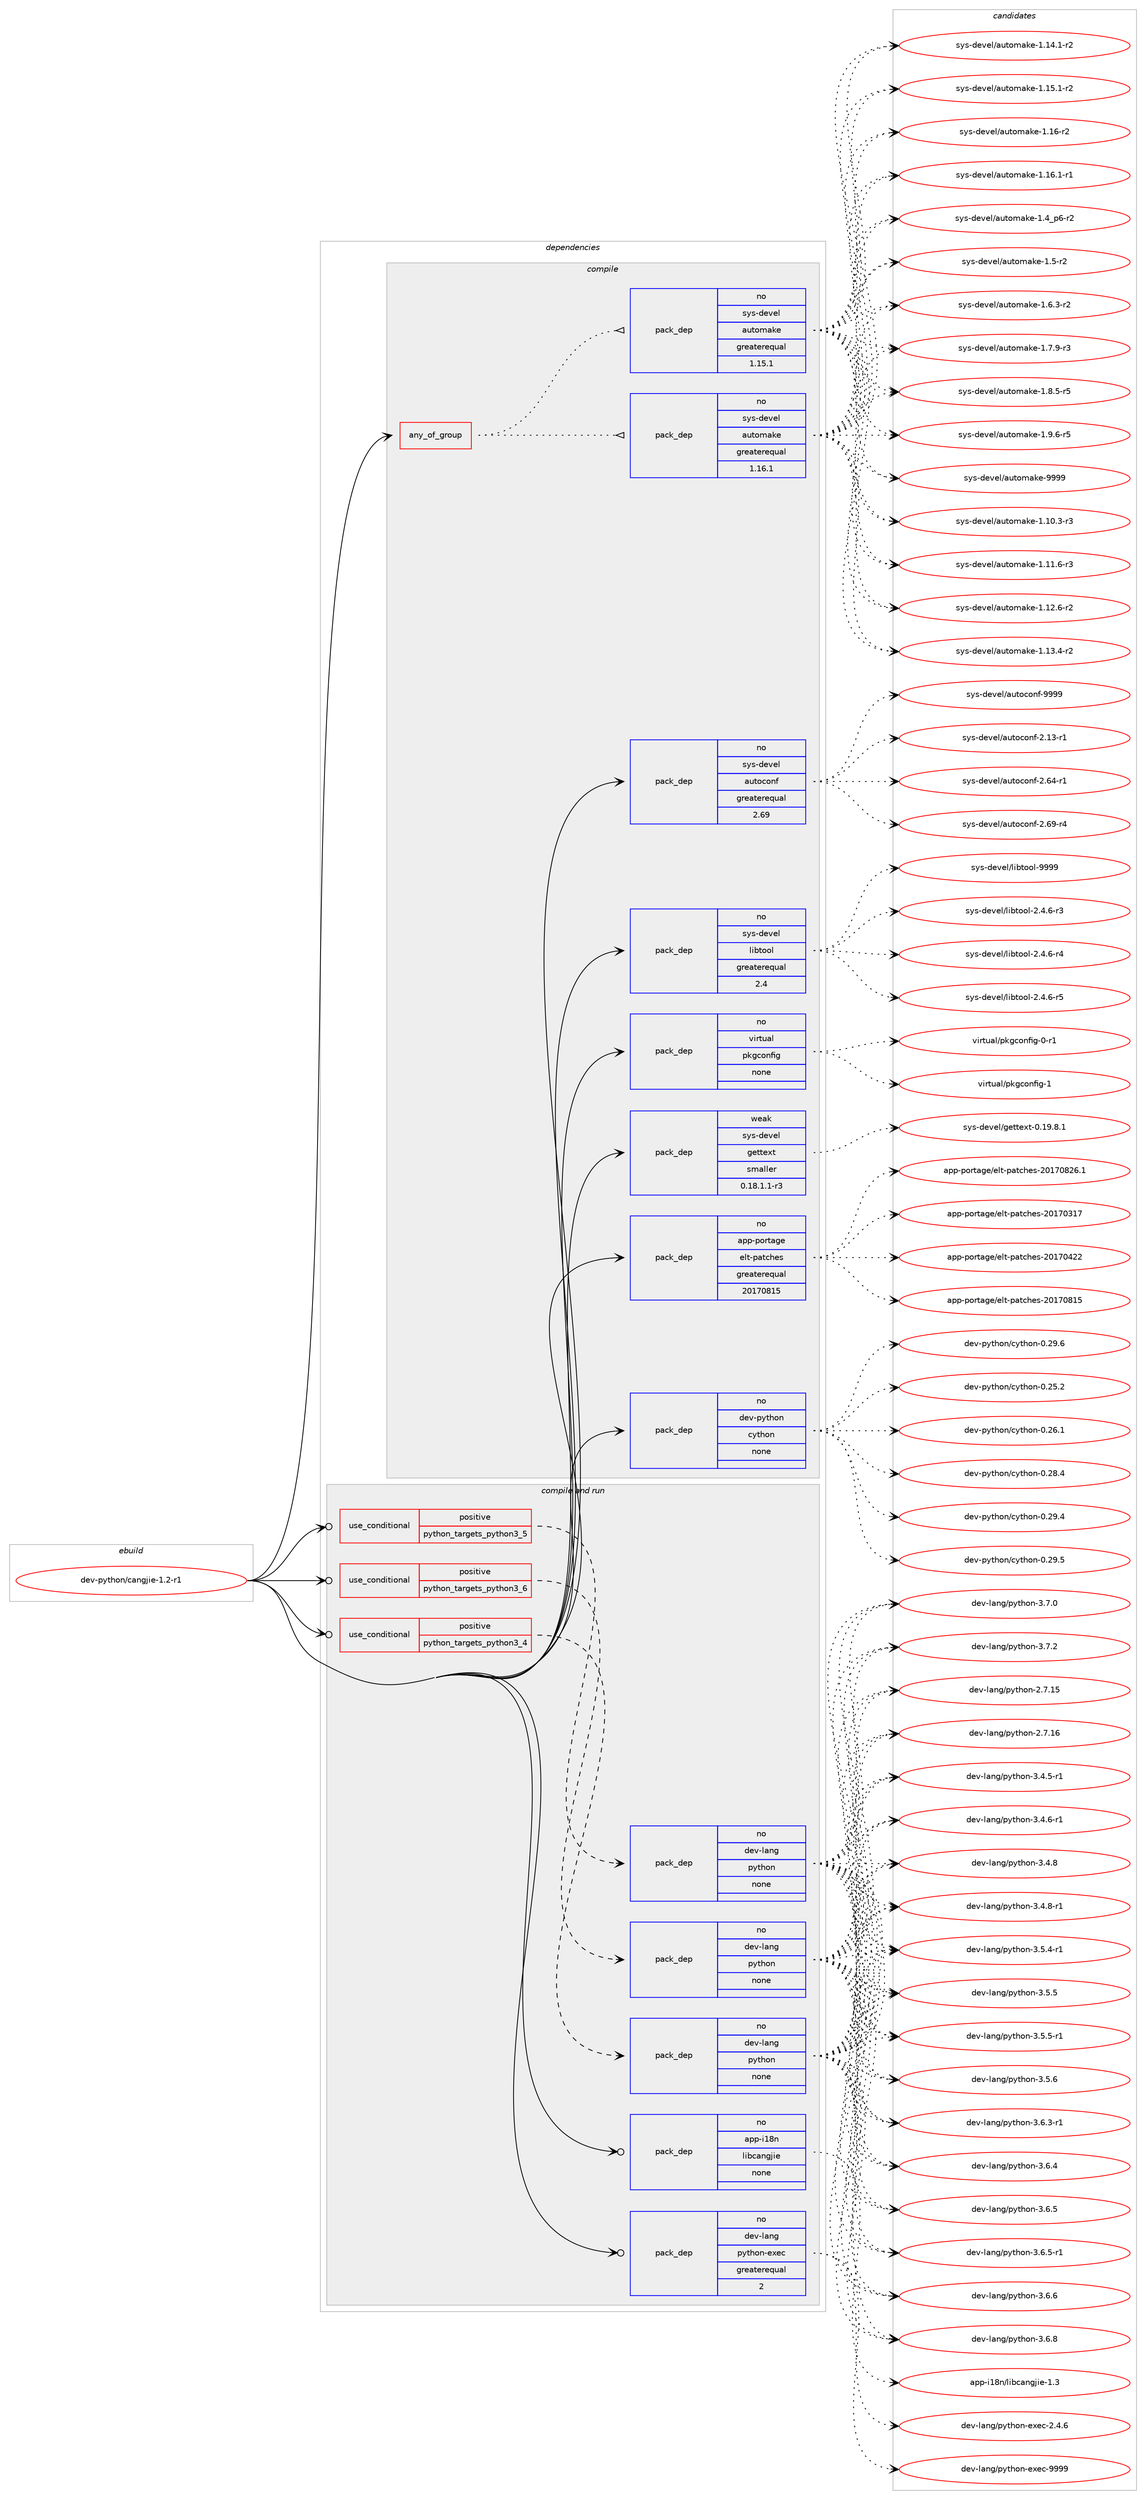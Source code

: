 digraph prolog {

# *************
# Graph options
# *************

newrank=true;
concentrate=true;
compound=true;
graph [rankdir=LR,fontname=Helvetica,fontsize=10,ranksep=1.5];#, ranksep=2.5, nodesep=0.2];
edge  [arrowhead=vee];
node  [fontname=Helvetica,fontsize=10];

# **********
# The ebuild
# **********

subgraph cluster_leftcol {
color=gray;
rank=same;
label=<<i>ebuild</i>>;
id [label="dev-python/cangjie-1.2-r1", color=red, width=4, href="../dev-python/cangjie-1.2-r1.svg"];
}

# ****************
# The dependencies
# ****************

subgraph cluster_midcol {
color=gray;
label=<<i>dependencies</i>>;
subgraph cluster_compile {
fillcolor="#eeeeee";
style=filled;
label=<<i>compile</i>>;
subgraph any22668 {
dependency1402336 [label=<<TABLE BORDER="0" CELLBORDER="1" CELLSPACING="0" CELLPADDING="4"><TR><TD CELLPADDING="10">any_of_group</TD></TR></TABLE>>, shape=none, color=red];subgraph pack1007060 {
dependency1402337 [label=<<TABLE BORDER="0" CELLBORDER="1" CELLSPACING="0" CELLPADDING="4" WIDTH="220"><TR><TD ROWSPAN="6" CELLPADDING="30">pack_dep</TD></TR><TR><TD WIDTH="110">no</TD></TR><TR><TD>sys-devel</TD></TR><TR><TD>automake</TD></TR><TR><TD>greaterequal</TD></TR><TR><TD>1.16.1</TD></TR></TABLE>>, shape=none, color=blue];
}
dependency1402336:e -> dependency1402337:w [weight=20,style="dotted",arrowhead="oinv"];
subgraph pack1007061 {
dependency1402338 [label=<<TABLE BORDER="0" CELLBORDER="1" CELLSPACING="0" CELLPADDING="4" WIDTH="220"><TR><TD ROWSPAN="6" CELLPADDING="30">pack_dep</TD></TR><TR><TD WIDTH="110">no</TD></TR><TR><TD>sys-devel</TD></TR><TR><TD>automake</TD></TR><TR><TD>greaterequal</TD></TR><TR><TD>1.15.1</TD></TR></TABLE>>, shape=none, color=blue];
}
dependency1402336:e -> dependency1402338:w [weight=20,style="dotted",arrowhead="oinv"];
}
id:e -> dependency1402336:w [weight=20,style="solid",arrowhead="vee"];
subgraph pack1007062 {
dependency1402339 [label=<<TABLE BORDER="0" CELLBORDER="1" CELLSPACING="0" CELLPADDING="4" WIDTH="220"><TR><TD ROWSPAN="6" CELLPADDING="30">pack_dep</TD></TR><TR><TD WIDTH="110">no</TD></TR><TR><TD>app-portage</TD></TR><TR><TD>elt-patches</TD></TR><TR><TD>greaterequal</TD></TR><TR><TD>20170815</TD></TR></TABLE>>, shape=none, color=blue];
}
id:e -> dependency1402339:w [weight=20,style="solid",arrowhead="vee"];
subgraph pack1007063 {
dependency1402340 [label=<<TABLE BORDER="0" CELLBORDER="1" CELLSPACING="0" CELLPADDING="4" WIDTH="220"><TR><TD ROWSPAN="6" CELLPADDING="30">pack_dep</TD></TR><TR><TD WIDTH="110">no</TD></TR><TR><TD>dev-python</TD></TR><TR><TD>cython</TD></TR><TR><TD>none</TD></TR><TR><TD></TD></TR></TABLE>>, shape=none, color=blue];
}
id:e -> dependency1402340:w [weight=20,style="solid",arrowhead="vee"];
subgraph pack1007064 {
dependency1402341 [label=<<TABLE BORDER="0" CELLBORDER="1" CELLSPACING="0" CELLPADDING="4" WIDTH="220"><TR><TD ROWSPAN="6" CELLPADDING="30">pack_dep</TD></TR><TR><TD WIDTH="110">no</TD></TR><TR><TD>sys-devel</TD></TR><TR><TD>autoconf</TD></TR><TR><TD>greaterequal</TD></TR><TR><TD>2.69</TD></TR></TABLE>>, shape=none, color=blue];
}
id:e -> dependency1402341:w [weight=20,style="solid",arrowhead="vee"];
subgraph pack1007065 {
dependency1402342 [label=<<TABLE BORDER="0" CELLBORDER="1" CELLSPACING="0" CELLPADDING="4" WIDTH="220"><TR><TD ROWSPAN="6" CELLPADDING="30">pack_dep</TD></TR><TR><TD WIDTH="110">no</TD></TR><TR><TD>sys-devel</TD></TR><TR><TD>libtool</TD></TR><TR><TD>greaterequal</TD></TR><TR><TD>2.4</TD></TR></TABLE>>, shape=none, color=blue];
}
id:e -> dependency1402342:w [weight=20,style="solid",arrowhead="vee"];
subgraph pack1007066 {
dependency1402343 [label=<<TABLE BORDER="0" CELLBORDER="1" CELLSPACING="0" CELLPADDING="4" WIDTH="220"><TR><TD ROWSPAN="6" CELLPADDING="30">pack_dep</TD></TR><TR><TD WIDTH="110">no</TD></TR><TR><TD>virtual</TD></TR><TR><TD>pkgconfig</TD></TR><TR><TD>none</TD></TR><TR><TD></TD></TR></TABLE>>, shape=none, color=blue];
}
id:e -> dependency1402343:w [weight=20,style="solid",arrowhead="vee"];
subgraph pack1007067 {
dependency1402344 [label=<<TABLE BORDER="0" CELLBORDER="1" CELLSPACING="0" CELLPADDING="4" WIDTH="220"><TR><TD ROWSPAN="6" CELLPADDING="30">pack_dep</TD></TR><TR><TD WIDTH="110">weak</TD></TR><TR><TD>sys-devel</TD></TR><TR><TD>gettext</TD></TR><TR><TD>smaller</TD></TR><TR><TD>0.18.1.1-r3</TD></TR></TABLE>>, shape=none, color=blue];
}
id:e -> dependency1402344:w [weight=20,style="solid",arrowhead="vee"];
}
subgraph cluster_compileandrun {
fillcolor="#eeeeee";
style=filled;
label=<<i>compile and run</i>>;
subgraph cond372043 {
dependency1402345 [label=<<TABLE BORDER="0" CELLBORDER="1" CELLSPACING="0" CELLPADDING="4"><TR><TD ROWSPAN="3" CELLPADDING="10">use_conditional</TD></TR><TR><TD>positive</TD></TR><TR><TD>python_targets_python3_4</TD></TR></TABLE>>, shape=none, color=red];
subgraph pack1007068 {
dependency1402346 [label=<<TABLE BORDER="0" CELLBORDER="1" CELLSPACING="0" CELLPADDING="4" WIDTH="220"><TR><TD ROWSPAN="6" CELLPADDING="30">pack_dep</TD></TR><TR><TD WIDTH="110">no</TD></TR><TR><TD>dev-lang</TD></TR><TR><TD>python</TD></TR><TR><TD>none</TD></TR><TR><TD></TD></TR></TABLE>>, shape=none, color=blue];
}
dependency1402345:e -> dependency1402346:w [weight=20,style="dashed",arrowhead="vee"];
}
id:e -> dependency1402345:w [weight=20,style="solid",arrowhead="odotvee"];
subgraph cond372044 {
dependency1402347 [label=<<TABLE BORDER="0" CELLBORDER="1" CELLSPACING="0" CELLPADDING="4"><TR><TD ROWSPAN="3" CELLPADDING="10">use_conditional</TD></TR><TR><TD>positive</TD></TR><TR><TD>python_targets_python3_5</TD></TR></TABLE>>, shape=none, color=red];
subgraph pack1007069 {
dependency1402348 [label=<<TABLE BORDER="0" CELLBORDER="1" CELLSPACING="0" CELLPADDING="4" WIDTH="220"><TR><TD ROWSPAN="6" CELLPADDING="30">pack_dep</TD></TR><TR><TD WIDTH="110">no</TD></TR><TR><TD>dev-lang</TD></TR><TR><TD>python</TD></TR><TR><TD>none</TD></TR><TR><TD></TD></TR></TABLE>>, shape=none, color=blue];
}
dependency1402347:e -> dependency1402348:w [weight=20,style="dashed",arrowhead="vee"];
}
id:e -> dependency1402347:w [weight=20,style="solid",arrowhead="odotvee"];
subgraph cond372045 {
dependency1402349 [label=<<TABLE BORDER="0" CELLBORDER="1" CELLSPACING="0" CELLPADDING="4"><TR><TD ROWSPAN="3" CELLPADDING="10">use_conditional</TD></TR><TR><TD>positive</TD></TR><TR><TD>python_targets_python3_6</TD></TR></TABLE>>, shape=none, color=red];
subgraph pack1007070 {
dependency1402350 [label=<<TABLE BORDER="0" CELLBORDER="1" CELLSPACING="0" CELLPADDING="4" WIDTH="220"><TR><TD ROWSPAN="6" CELLPADDING="30">pack_dep</TD></TR><TR><TD WIDTH="110">no</TD></TR><TR><TD>dev-lang</TD></TR><TR><TD>python</TD></TR><TR><TD>none</TD></TR><TR><TD></TD></TR></TABLE>>, shape=none, color=blue];
}
dependency1402349:e -> dependency1402350:w [weight=20,style="dashed",arrowhead="vee"];
}
id:e -> dependency1402349:w [weight=20,style="solid",arrowhead="odotvee"];
subgraph pack1007071 {
dependency1402351 [label=<<TABLE BORDER="0" CELLBORDER="1" CELLSPACING="0" CELLPADDING="4" WIDTH="220"><TR><TD ROWSPAN="6" CELLPADDING="30">pack_dep</TD></TR><TR><TD WIDTH="110">no</TD></TR><TR><TD>app-i18n</TD></TR><TR><TD>libcangjie</TD></TR><TR><TD>none</TD></TR><TR><TD></TD></TR></TABLE>>, shape=none, color=blue];
}
id:e -> dependency1402351:w [weight=20,style="solid",arrowhead="odotvee"];
subgraph pack1007072 {
dependency1402352 [label=<<TABLE BORDER="0" CELLBORDER="1" CELLSPACING="0" CELLPADDING="4" WIDTH="220"><TR><TD ROWSPAN="6" CELLPADDING="30">pack_dep</TD></TR><TR><TD WIDTH="110">no</TD></TR><TR><TD>dev-lang</TD></TR><TR><TD>python-exec</TD></TR><TR><TD>greaterequal</TD></TR><TR><TD>2</TD></TR></TABLE>>, shape=none, color=blue];
}
id:e -> dependency1402352:w [weight=20,style="solid",arrowhead="odotvee"];
}
subgraph cluster_run {
fillcolor="#eeeeee";
style=filled;
label=<<i>run</i>>;
}
}

# **************
# The candidates
# **************

subgraph cluster_choices {
rank=same;
color=gray;
label=<<i>candidates</i>>;

subgraph choice1007060 {
color=black;
nodesep=1;
choice11512111545100101118101108479711711611110997107101454946494846514511451 [label="sys-devel/automake-1.10.3-r3", color=red, width=4,href="../sys-devel/automake-1.10.3-r3.svg"];
choice11512111545100101118101108479711711611110997107101454946494946544511451 [label="sys-devel/automake-1.11.6-r3", color=red, width=4,href="../sys-devel/automake-1.11.6-r3.svg"];
choice11512111545100101118101108479711711611110997107101454946495046544511450 [label="sys-devel/automake-1.12.6-r2", color=red, width=4,href="../sys-devel/automake-1.12.6-r2.svg"];
choice11512111545100101118101108479711711611110997107101454946495146524511450 [label="sys-devel/automake-1.13.4-r2", color=red, width=4,href="../sys-devel/automake-1.13.4-r2.svg"];
choice11512111545100101118101108479711711611110997107101454946495246494511450 [label="sys-devel/automake-1.14.1-r2", color=red, width=4,href="../sys-devel/automake-1.14.1-r2.svg"];
choice11512111545100101118101108479711711611110997107101454946495346494511450 [label="sys-devel/automake-1.15.1-r2", color=red, width=4,href="../sys-devel/automake-1.15.1-r2.svg"];
choice1151211154510010111810110847971171161111099710710145494649544511450 [label="sys-devel/automake-1.16-r2", color=red, width=4,href="../sys-devel/automake-1.16-r2.svg"];
choice11512111545100101118101108479711711611110997107101454946495446494511449 [label="sys-devel/automake-1.16.1-r1", color=red, width=4,href="../sys-devel/automake-1.16.1-r1.svg"];
choice115121115451001011181011084797117116111109971071014549465295112544511450 [label="sys-devel/automake-1.4_p6-r2", color=red, width=4,href="../sys-devel/automake-1.4_p6-r2.svg"];
choice11512111545100101118101108479711711611110997107101454946534511450 [label="sys-devel/automake-1.5-r2", color=red, width=4,href="../sys-devel/automake-1.5-r2.svg"];
choice115121115451001011181011084797117116111109971071014549465446514511450 [label="sys-devel/automake-1.6.3-r2", color=red, width=4,href="../sys-devel/automake-1.6.3-r2.svg"];
choice115121115451001011181011084797117116111109971071014549465546574511451 [label="sys-devel/automake-1.7.9-r3", color=red, width=4,href="../sys-devel/automake-1.7.9-r3.svg"];
choice115121115451001011181011084797117116111109971071014549465646534511453 [label="sys-devel/automake-1.8.5-r5", color=red, width=4,href="../sys-devel/automake-1.8.5-r5.svg"];
choice115121115451001011181011084797117116111109971071014549465746544511453 [label="sys-devel/automake-1.9.6-r5", color=red, width=4,href="../sys-devel/automake-1.9.6-r5.svg"];
choice115121115451001011181011084797117116111109971071014557575757 [label="sys-devel/automake-9999", color=red, width=4,href="../sys-devel/automake-9999.svg"];
dependency1402337:e -> choice11512111545100101118101108479711711611110997107101454946494846514511451:w [style=dotted,weight="100"];
dependency1402337:e -> choice11512111545100101118101108479711711611110997107101454946494946544511451:w [style=dotted,weight="100"];
dependency1402337:e -> choice11512111545100101118101108479711711611110997107101454946495046544511450:w [style=dotted,weight="100"];
dependency1402337:e -> choice11512111545100101118101108479711711611110997107101454946495146524511450:w [style=dotted,weight="100"];
dependency1402337:e -> choice11512111545100101118101108479711711611110997107101454946495246494511450:w [style=dotted,weight="100"];
dependency1402337:e -> choice11512111545100101118101108479711711611110997107101454946495346494511450:w [style=dotted,weight="100"];
dependency1402337:e -> choice1151211154510010111810110847971171161111099710710145494649544511450:w [style=dotted,weight="100"];
dependency1402337:e -> choice11512111545100101118101108479711711611110997107101454946495446494511449:w [style=dotted,weight="100"];
dependency1402337:e -> choice115121115451001011181011084797117116111109971071014549465295112544511450:w [style=dotted,weight="100"];
dependency1402337:e -> choice11512111545100101118101108479711711611110997107101454946534511450:w [style=dotted,weight="100"];
dependency1402337:e -> choice115121115451001011181011084797117116111109971071014549465446514511450:w [style=dotted,weight="100"];
dependency1402337:e -> choice115121115451001011181011084797117116111109971071014549465546574511451:w [style=dotted,weight="100"];
dependency1402337:e -> choice115121115451001011181011084797117116111109971071014549465646534511453:w [style=dotted,weight="100"];
dependency1402337:e -> choice115121115451001011181011084797117116111109971071014549465746544511453:w [style=dotted,weight="100"];
dependency1402337:e -> choice115121115451001011181011084797117116111109971071014557575757:w [style=dotted,weight="100"];
}
subgraph choice1007061 {
color=black;
nodesep=1;
choice11512111545100101118101108479711711611110997107101454946494846514511451 [label="sys-devel/automake-1.10.3-r3", color=red, width=4,href="../sys-devel/automake-1.10.3-r3.svg"];
choice11512111545100101118101108479711711611110997107101454946494946544511451 [label="sys-devel/automake-1.11.6-r3", color=red, width=4,href="../sys-devel/automake-1.11.6-r3.svg"];
choice11512111545100101118101108479711711611110997107101454946495046544511450 [label="sys-devel/automake-1.12.6-r2", color=red, width=4,href="../sys-devel/automake-1.12.6-r2.svg"];
choice11512111545100101118101108479711711611110997107101454946495146524511450 [label="sys-devel/automake-1.13.4-r2", color=red, width=4,href="../sys-devel/automake-1.13.4-r2.svg"];
choice11512111545100101118101108479711711611110997107101454946495246494511450 [label="sys-devel/automake-1.14.1-r2", color=red, width=4,href="../sys-devel/automake-1.14.1-r2.svg"];
choice11512111545100101118101108479711711611110997107101454946495346494511450 [label="sys-devel/automake-1.15.1-r2", color=red, width=4,href="../sys-devel/automake-1.15.1-r2.svg"];
choice1151211154510010111810110847971171161111099710710145494649544511450 [label="sys-devel/automake-1.16-r2", color=red, width=4,href="../sys-devel/automake-1.16-r2.svg"];
choice11512111545100101118101108479711711611110997107101454946495446494511449 [label="sys-devel/automake-1.16.1-r1", color=red, width=4,href="../sys-devel/automake-1.16.1-r1.svg"];
choice115121115451001011181011084797117116111109971071014549465295112544511450 [label="sys-devel/automake-1.4_p6-r2", color=red, width=4,href="../sys-devel/automake-1.4_p6-r2.svg"];
choice11512111545100101118101108479711711611110997107101454946534511450 [label="sys-devel/automake-1.5-r2", color=red, width=4,href="../sys-devel/automake-1.5-r2.svg"];
choice115121115451001011181011084797117116111109971071014549465446514511450 [label="sys-devel/automake-1.6.3-r2", color=red, width=4,href="../sys-devel/automake-1.6.3-r2.svg"];
choice115121115451001011181011084797117116111109971071014549465546574511451 [label="sys-devel/automake-1.7.9-r3", color=red, width=4,href="../sys-devel/automake-1.7.9-r3.svg"];
choice115121115451001011181011084797117116111109971071014549465646534511453 [label="sys-devel/automake-1.8.5-r5", color=red, width=4,href="../sys-devel/automake-1.8.5-r5.svg"];
choice115121115451001011181011084797117116111109971071014549465746544511453 [label="sys-devel/automake-1.9.6-r5", color=red, width=4,href="../sys-devel/automake-1.9.6-r5.svg"];
choice115121115451001011181011084797117116111109971071014557575757 [label="sys-devel/automake-9999", color=red, width=4,href="../sys-devel/automake-9999.svg"];
dependency1402338:e -> choice11512111545100101118101108479711711611110997107101454946494846514511451:w [style=dotted,weight="100"];
dependency1402338:e -> choice11512111545100101118101108479711711611110997107101454946494946544511451:w [style=dotted,weight="100"];
dependency1402338:e -> choice11512111545100101118101108479711711611110997107101454946495046544511450:w [style=dotted,weight="100"];
dependency1402338:e -> choice11512111545100101118101108479711711611110997107101454946495146524511450:w [style=dotted,weight="100"];
dependency1402338:e -> choice11512111545100101118101108479711711611110997107101454946495246494511450:w [style=dotted,weight="100"];
dependency1402338:e -> choice11512111545100101118101108479711711611110997107101454946495346494511450:w [style=dotted,weight="100"];
dependency1402338:e -> choice1151211154510010111810110847971171161111099710710145494649544511450:w [style=dotted,weight="100"];
dependency1402338:e -> choice11512111545100101118101108479711711611110997107101454946495446494511449:w [style=dotted,weight="100"];
dependency1402338:e -> choice115121115451001011181011084797117116111109971071014549465295112544511450:w [style=dotted,weight="100"];
dependency1402338:e -> choice11512111545100101118101108479711711611110997107101454946534511450:w [style=dotted,weight="100"];
dependency1402338:e -> choice115121115451001011181011084797117116111109971071014549465446514511450:w [style=dotted,weight="100"];
dependency1402338:e -> choice115121115451001011181011084797117116111109971071014549465546574511451:w [style=dotted,weight="100"];
dependency1402338:e -> choice115121115451001011181011084797117116111109971071014549465646534511453:w [style=dotted,weight="100"];
dependency1402338:e -> choice115121115451001011181011084797117116111109971071014549465746544511453:w [style=dotted,weight="100"];
dependency1402338:e -> choice115121115451001011181011084797117116111109971071014557575757:w [style=dotted,weight="100"];
}
subgraph choice1007062 {
color=black;
nodesep=1;
choice97112112451121111141169710310147101108116451129711699104101115455048495548514955 [label="app-portage/elt-patches-20170317", color=red, width=4,href="../app-portage/elt-patches-20170317.svg"];
choice97112112451121111141169710310147101108116451129711699104101115455048495548525050 [label="app-portage/elt-patches-20170422", color=red, width=4,href="../app-portage/elt-patches-20170422.svg"];
choice97112112451121111141169710310147101108116451129711699104101115455048495548564953 [label="app-portage/elt-patches-20170815", color=red, width=4,href="../app-portage/elt-patches-20170815.svg"];
choice971121124511211111411697103101471011081164511297116991041011154550484955485650544649 [label="app-portage/elt-patches-20170826.1", color=red, width=4,href="../app-portage/elt-patches-20170826.1.svg"];
dependency1402339:e -> choice97112112451121111141169710310147101108116451129711699104101115455048495548514955:w [style=dotted,weight="100"];
dependency1402339:e -> choice97112112451121111141169710310147101108116451129711699104101115455048495548525050:w [style=dotted,weight="100"];
dependency1402339:e -> choice97112112451121111141169710310147101108116451129711699104101115455048495548564953:w [style=dotted,weight="100"];
dependency1402339:e -> choice971121124511211111411697103101471011081164511297116991041011154550484955485650544649:w [style=dotted,weight="100"];
}
subgraph choice1007063 {
color=black;
nodesep=1;
choice10010111845112121116104111110479912111610411111045484650534650 [label="dev-python/cython-0.25.2", color=red, width=4,href="../dev-python/cython-0.25.2.svg"];
choice10010111845112121116104111110479912111610411111045484650544649 [label="dev-python/cython-0.26.1", color=red, width=4,href="../dev-python/cython-0.26.1.svg"];
choice10010111845112121116104111110479912111610411111045484650564652 [label="dev-python/cython-0.28.4", color=red, width=4,href="../dev-python/cython-0.28.4.svg"];
choice10010111845112121116104111110479912111610411111045484650574652 [label="dev-python/cython-0.29.4", color=red, width=4,href="../dev-python/cython-0.29.4.svg"];
choice10010111845112121116104111110479912111610411111045484650574653 [label="dev-python/cython-0.29.5", color=red, width=4,href="../dev-python/cython-0.29.5.svg"];
choice10010111845112121116104111110479912111610411111045484650574654 [label="dev-python/cython-0.29.6", color=red, width=4,href="../dev-python/cython-0.29.6.svg"];
dependency1402340:e -> choice10010111845112121116104111110479912111610411111045484650534650:w [style=dotted,weight="100"];
dependency1402340:e -> choice10010111845112121116104111110479912111610411111045484650544649:w [style=dotted,weight="100"];
dependency1402340:e -> choice10010111845112121116104111110479912111610411111045484650564652:w [style=dotted,weight="100"];
dependency1402340:e -> choice10010111845112121116104111110479912111610411111045484650574652:w [style=dotted,weight="100"];
dependency1402340:e -> choice10010111845112121116104111110479912111610411111045484650574653:w [style=dotted,weight="100"];
dependency1402340:e -> choice10010111845112121116104111110479912111610411111045484650574654:w [style=dotted,weight="100"];
}
subgraph choice1007064 {
color=black;
nodesep=1;
choice1151211154510010111810110847971171161119911111010245504649514511449 [label="sys-devel/autoconf-2.13-r1", color=red, width=4,href="../sys-devel/autoconf-2.13-r1.svg"];
choice1151211154510010111810110847971171161119911111010245504654524511449 [label="sys-devel/autoconf-2.64-r1", color=red, width=4,href="../sys-devel/autoconf-2.64-r1.svg"];
choice1151211154510010111810110847971171161119911111010245504654574511452 [label="sys-devel/autoconf-2.69-r4", color=red, width=4,href="../sys-devel/autoconf-2.69-r4.svg"];
choice115121115451001011181011084797117116111991111101024557575757 [label="sys-devel/autoconf-9999", color=red, width=4,href="../sys-devel/autoconf-9999.svg"];
dependency1402341:e -> choice1151211154510010111810110847971171161119911111010245504649514511449:w [style=dotted,weight="100"];
dependency1402341:e -> choice1151211154510010111810110847971171161119911111010245504654524511449:w [style=dotted,weight="100"];
dependency1402341:e -> choice1151211154510010111810110847971171161119911111010245504654574511452:w [style=dotted,weight="100"];
dependency1402341:e -> choice115121115451001011181011084797117116111991111101024557575757:w [style=dotted,weight="100"];
}
subgraph choice1007065 {
color=black;
nodesep=1;
choice1151211154510010111810110847108105981161111111084550465246544511451 [label="sys-devel/libtool-2.4.6-r3", color=red, width=4,href="../sys-devel/libtool-2.4.6-r3.svg"];
choice1151211154510010111810110847108105981161111111084550465246544511452 [label="sys-devel/libtool-2.4.6-r4", color=red, width=4,href="../sys-devel/libtool-2.4.6-r4.svg"];
choice1151211154510010111810110847108105981161111111084550465246544511453 [label="sys-devel/libtool-2.4.6-r5", color=red, width=4,href="../sys-devel/libtool-2.4.6-r5.svg"];
choice1151211154510010111810110847108105981161111111084557575757 [label="sys-devel/libtool-9999", color=red, width=4,href="../sys-devel/libtool-9999.svg"];
dependency1402342:e -> choice1151211154510010111810110847108105981161111111084550465246544511451:w [style=dotted,weight="100"];
dependency1402342:e -> choice1151211154510010111810110847108105981161111111084550465246544511452:w [style=dotted,weight="100"];
dependency1402342:e -> choice1151211154510010111810110847108105981161111111084550465246544511453:w [style=dotted,weight="100"];
dependency1402342:e -> choice1151211154510010111810110847108105981161111111084557575757:w [style=dotted,weight="100"];
}
subgraph choice1007066 {
color=black;
nodesep=1;
choice11810511411611797108471121071039911111010210510345484511449 [label="virtual/pkgconfig-0-r1", color=red, width=4,href="../virtual/pkgconfig-0-r1.svg"];
choice1181051141161179710847112107103991111101021051034549 [label="virtual/pkgconfig-1", color=red, width=4,href="../virtual/pkgconfig-1.svg"];
dependency1402343:e -> choice11810511411611797108471121071039911111010210510345484511449:w [style=dotted,weight="100"];
dependency1402343:e -> choice1181051141161179710847112107103991111101021051034549:w [style=dotted,weight="100"];
}
subgraph choice1007067 {
color=black;
nodesep=1;
choice1151211154510010111810110847103101116116101120116454846495746564649 [label="sys-devel/gettext-0.19.8.1", color=red, width=4,href="../sys-devel/gettext-0.19.8.1.svg"];
dependency1402344:e -> choice1151211154510010111810110847103101116116101120116454846495746564649:w [style=dotted,weight="100"];
}
subgraph choice1007068 {
color=black;
nodesep=1;
choice10010111845108971101034711212111610411111045504655464953 [label="dev-lang/python-2.7.15", color=red, width=4,href="../dev-lang/python-2.7.15.svg"];
choice10010111845108971101034711212111610411111045504655464954 [label="dev-lang/python-2.7.16", color=red, width=4,href="../dev-lang/python-2.7.16.svg"];
choice1001011184510897110103471121211161041111104551465246534511449 [label="dev-lang/python-3.4.5-r1", color=red, width=4,href="../dev-lang/python-3.4.5-r1.svg"];
choice1001011184510897110103471121211161041111104551465246544511449 [label="dev-lang/python-3.4.6-r1", color=red, width=4,href="../dev-lang/python-3.4.6-r1.svg"];
choice100101118451089711010347112121116104111110455146524656 [label="dev-lang/python-3.4.8", color=red, width=4,href="../dev-lang/python-3.4.8.svg"];
choice1001011184510897110103471121211161041111104551465246564511449 [label="dev-lang/python-3.4.8-r1", color=red, width=4,href="../dev-lang/python-3.4.8-r1.svg"];
choice1001011184510897110103471121211161041111104551465346524511449 [label="dev-lang/python-3.5.4-r1", color=red, width=4,href="../dev-lang/python-3.5.4-r1.svg"];
choice100101118451089711010347112121116104111110455146534653 [label="dev-lang/python-3.5.5", color=red, width=4,href="../dev-lang/python-3.5.5.svg"];
choice1001011184510897110103471121211161041111104551465346534511449 [label="dev-lang/python-3.5.5-r1", color=red, width=4,href="../dev-lang/python-3.5.5-r1.svg"];
choice100101118451089711010347112121116104111110455146534654 [label="dev-lang/python-3.5.6", color=red, width=4,href="../dev-lang/python-3.5.6.svg"];
choice1001011184510897110103471121211161041111104551465446514511449 [label="dev-lang/python-3.6.3-r1", color=red, width=4,href="../dev-lang/python-3.6.3-r1.svg"];
choice100101118451089711010347112121116104111110455146544652 [label="dev-lang/python-3.6.4", color=red, width=4,href="../dev-lang/python-3.6.4.svg"];
choice100101118451089711010347112121116104111110455146544653 [label="dev-lang/python-3.6.5", color=red, width=4,href="../dev-lang/python-3.6.5.svg"];
choice1001011184510897110103471121211161041111104551465446534511449 [label="dev-lang/python-3.6.5-r1", color=red, width=4,href="../dev-lang/python-3.6.5-r1.svg"];
choice100101118451089711010347112121116104111110455146544654 [label="dev-lang/python-3.6.6", color=red, width=4,href="../dev-lang/python-3.6.6.svg"];
choice100101118451089711010347112121116104111110455146544656 [label="dev-lang/python-3.6.8", color=red, width=4,href="../dev-lang/python-3.6.8.svg"];
choice100101118451089711010347112121116104111110455146554648 [label="dev-lang/python-3.7.0", color=red, width=4,href="../dev-lang/python-3.7.0.svg"];
choice100101118451089711010347112121116104111110455146554650 [label="dev-lang/python-3.7.2", color=red, width=4,href="../dev-lang/python-3.7.2.svg"];
dependency1402346:e -> choice10010111845108971101034711212111610411111045504655464953:w [style=dotted,weight="100"];
dependency1402346:e -> choice10010111845108971101034711212111610411111045504655464954:w [style=dotted,weight="100"];
dependency1402346:e -> choice1001011184510897110103471121211161041111104551465246534511449:w [style=dotted,weight="100"];
dependency1402346:e -> choice1001011184510897110103471121211161041111104551465246544511449:w [style=dotted,weight="100"];
dependency1402346:e -> choice100101118451089711010347112121116104111110455146524656:w [style=dotted,weight="100"];
dependency1402346:e -> choice1001011184510897110103471121211161041111104551465246564511449:w [style=dotted,weight="100"];
dependency1402346:e -> choice1001011184510897110103471121211161041111104551465346524511449:w [style=dotted,weight="100"];
dependency1402346:e -> choice100101118451089711010347112121116104111110455146534653:w [style=dotted,weight="100"];
dependency1402346:e -> choice1001011184510897110103471121211161041111104551465346534511449:w [style=dotted,weight="100"];
dependency1402346:e -> choice100101118451089711010347112121116104111110455146534654:w [style=dotted,weight="100"];
dependency1402346:e -> choice1001011184510897110103471121211161041111104551465446514511449:w [style=dotted,weight="100"];
dependency1402346:e -> choice100101118451089711010347112121116104111110455146544652:w [style=dotted,weight="100"];
dependency1402346:e -> choice100101118451089711010347112121116104111110455146544653:w [style=dotted,weight="100"];
dependency1402346:e -> choice1001011184510897110103471121211161041111104551465446534511449:w [style=dotted,weight="100"];
dependency1402346:e -> choice100101118451089711010347112121116104111110455146544654:w [style=dotted,weight="100"];
dependency1402346:e -> choice100101118451089711010347112121116104111110455146544656:w [style=dotted,weight="100"];
dependency1402346:e -> choice100101118451089711010347112121116104111110455146554648:w [style=dotted,weight="100"];
dependency1402346:e -> choice100101118451089711010347112121116104111110455146554650:w [style=dotted,weight="100"];
}
subgraph choice1007069 {
color=black;
nodesep=1;
choice10010111845108971101034711212111610411111045504655464953 [label="dev-lang/python-2.7.15", color=red, width=4,href="../dev-lang/python-2.7.15.svg"];
choice10010111845108971101034711212111610411111045504655464954 [label="dev-lang/python-2.7.16", color=red, width=4,href="../dev-lang/python-2.7.16.svg"];
choice1001011184510897110103471121211161041111104551465246534511449 [label="dev-lang/python-3.4.5-r1", color=red, width=4,href="../dev-lang/python-3.4.5-r1.svg"];
choice1001011184510897110103471121211161041111104551465246544511449 [label="dev-lang/python-3.4.6-r1", color=red, width=4,href="../dev-lang/python-3.4.6-r1.svg"];
choice100101118451089711010347112121116104111110455146524656 [label="dev-lang/python-3.4.8", color=red, width=4,href="../dev-lang/python-3.4.8.svg"];
choice1001011184510897110103471121211161041111104551465246564511449 [label="dev-lang/python-3.4.8-r1", color=red, width=4,href="../dev-lang/python-3.4.8-r1.svg"];
choice1001011184510897110103471121211161041111104551465346524511449 [label="dev-lang/python-3.5.4-r1", color=red, width=4,href="../dev-lang/python-3.5.4-r1.svg"];
choice100101118451089711010347112121116104111110455146534653 [label="dev-lang/python-3.5.5", color=red, width=4,href="../dev-lang/python-3.5.5.svg"];
choice1001011184510897110103471121211161041111104551465346534511449 [label="dev-lang/python-3.5.5-r1", color=red, width=4,href="../dev-lang/python-3.5.5-r1.svg"];
choice100101118451089711010347112121116104111110455146534654 [label="dev-lang/python-3.5.6", color=red, width=4,href="../dev-lang/python-3.5.6.svg"];
choice1001011184510897110103471121211161041111104551465446514511449 [label="dev-lang/python-3.6.3-r1", color=red, width=4,href="../dev-lang/python-3.6.3-r1.svg"];
choice100101118451089711010347112121116104111110455146544652 [label="dev-lang/python-3.6.4", color=red, width=4,href="../dev-lang/python-3.6.4.svg"];
choice100101118451089711010347112121116104111110455146544653 [label="dev-lang/python-3.6.5", color=red, width=4,href="../dev-lang/python-3.6.5.svg"];
choice1001011184510897110103471121211161041111104551465446534511449 [label="dev-lang/python-3.6.5-r1", color=red, width=4,href="../dev-lang/python-3.6.5-r1.svg"];
choice100101118451089711010347112121116104111110455146544654 [label="dev-lang/python-3.6.6", color=red, width=4,href="../dev-lang/python-3.6.6.svg"];
choice100101118451089711010347112121116104111110455146544656 [label="dev-lang/python-3.6.8", color=red, width=4,href="../dev-lang/python-3.6.8.svg"];
choice100101118451089711010347112121116104111110455146554648 [label="dev-lang/python-3.7.0", color=red, width=4,href="../dev-lang/python-3.7.0.svg"];
choice100101118451089711010347112121116104111110455146554650 [label="dev-lang/python-3.7.2", color=red, width=4,href="../dev-lang/python-3.7.2.svg"];
dependency1402348:e -> choice10010111845108971101034711212111610411111045504655464953:w [style=dotted,weight="100"];
dependency1402348:e -> choice10010111845108971101034711212111610411111045504655464954:w [style=dotted,weight="100"];
dependency1402348:e -> choice1001011184510897110103471121211161041111104551465246534511449:w [style=dotted,weight="100"];
dependency1402348:e -> choice1001011184510897110103471121211161041111104551465246544511449:w [style=dotted,weight="100"];
dependency1402348:e -> choice100101118451089711010347112121116104111110455146524656:w [style=dotted,weight="100"];
dependency1402348:e -> choice1001011184510897110103471121211161041111104551465246564511449:w [style=dotted,weight="100"];
dependency1402348:e -> choice1001011184510897110103471121211161041111104551465346524511449:w [style=dotted,weight="100"];
dependency1402348:e -> choice100101118451089711010347112121116104111110455146534653:w [style=dotted,weight="100"];
dependency1402348:e -> choice1001011184510897110103471121211161041111104551465346534511449:w [style=dotted,weight="100"];
dependency1402348:e -> choice100101118451089711010347112121116104111110455146534654:w [style=dotted,weight="100"];
dependency1402348:e -> choice1001011184510897110103471121211161041111104551465446514511449:w [style=dotted,weight="100"];
dependency1402348:e -> choice100101118451089711010347112121116104111110455146544652:w [style=dotted,weight="100"];
dependency1402348:e -> choice100101118451089711010347112121116104111110455146544653:w [style=dotted,weight="100"];
dependency1402348:e -> choice1001011184510897110103471121211161041111104551465446534511449:w [style=dotted,weight="100"];
dependency1402348:e -> choice100101118451089711010347112121116104111110455146544654:w [style=dotted,weight="100"];
dependency1402348:e -> choice100101118451089711010347112121116104111110455146544656:w [style=dotted,weight="100"];
dependency1402348:e -> choice100101118451089711010347112121116104111110455146554648:w [style=dotted,weight="100"];
dependency1402348:e -> choice100101118451089711010347112121116104111110455146554650:w [style=dotted,weight="100"];
}
subgraph choice1007070 {
color=black;
nodesep=1;
choice10010111845108971101034711212111610411111045504655464953 [label="dev-lang/python-2.7.15", color=red, width=4,href="../dev-lang/python-2.7.15.svg"];
choice10010111845108971101034711212111610411111045504655464954 [label="dev-lang/python-2.7.16", color=red, width=4,href="../dev-lang/python-2.7.16.svg"];
choice1001011184510897110103471121211161041111104551465246534511449 [label="dev-lang/python-3.4.5-r1", color=red, width=4,href="../dev-lang/python-3.4.5-r1.svg"];
choice1001011184510897110103471121211161041111104551465246544511449 [label="dev-lang/python-3.4.6-r1", color=red, width=4,href="../dev-lang/python-3.4.6-r1.svg"];
choice100101118451089711010347112121116104111110455146524656 [label="dev-lang/python-3.4.8", color=red, width=4,href="../dev-lang/python-3.4.8.svg"];
choice1001011184510897110103471121211161041111104551465246564511449 [label="dev-lang/python-3.4.8-r1", color=red, width=4,href="../dev-lang/python-3.4.8-r1.svg"];
choice1001011184510897110103471121211161041111104551465346524511449 [label="dev-lang/python-3.5.4-r1", color=red, width=4,href="../dev-lang/python-3.5.4-r1.svg"];
choice100101118451089711010347112121116104111110455146534653 [label="dev-lang/python-3.5.5", color=red, width=4,href="../dev-lang/python-3.5.5.svg"];
choice1001011184510897110103471121211161041111104551465346534511449 [label="dev-lang/python-3.5.5-r1", color=red, width=4,href="../dev-lang/python-3.5.5-r1.svg"];
choice100101118451089711010347112121116104111110455146534654 [label="dev-lang/python-3.5.6", color=red, width=4,href="../dev-lang/python-3.5.6.svg"];
choice1001011184510897110103471121211161041111104551465446514511449 [label="dev-lang/python-3.6.3-r1", color=red, width=4,href="../dev-lang/python-3.6.3-r1.svg"];
choice100101118451089711010347112121116104111110455146544652 [label="dev-lang/python-3.6.4", color=red, width=4,href="../dev-lang/python-3.6.4.svg"];
choice100101118451089711010347112121116104111110455146544653 [label="dev-lang/python-3.6.5", color=red, width=4,href="../dev-lang/python-3.6.5.svg"];
choice1001011184510897110103471121211161041111104551465446534511449 [label="dev-lang/python-3.6.5-r1", color=red, width=4,href="../dev-lang/python-3.6.5-r1.svg"];
choice100101118451089711010347112121116104111110455146544654 [label="dev-lang/python-3.6.6", color=red, width=4,href="../dev-lang/python-3.6.6.svg"];
choice100101118451089711010347112121116104111110455146544656 [label="dev-lang/python-3.6.8", color=red, width=4,href="../dev-lang/python-3.6.8.svg"];
choice100101118451089711010347112121116104111110455146554648 [label="dev-lang/python-3.7.0", color=red, width=4,href="../dev-lang/python-3.7.0.svg"];
choice100101118451089711010347112121116104111110455146554650 [label="dev-lang/python-3.7.2", color=red, width=4,href="../dev-lang/python-3.7.2.svg"];
dependency1402350:e -> choice10010111845108971101034711212111610411111045504655464953:w [style=dotted,weight="100"];
dependency1402350:e -> choice10010111845108971101034711212111610411111045504655464954:w [style=dotted,weight="100"];
dependency1402350:e -> choice1001011184510897110103471121211161041111104551465246534511449:w [style=dotted,weight="100"];
dependency1402350:e -> choice1001011184510897110103471121211161041111104551465246544511449:w [style=dotted,weight="100"];
dependency1402350:e -> choice100101118451089711010347112121116104111110455146524656:w [style=dotted,weight="100"];
dependency1402350:e -> choice1001011184510897110103471121211161041111104551465246564511449:w [style=dotted,weight="100"];
dependency1402350:e -> choice1001011184510897110103471121211161041111104551465346524511449:w [style=dotted,weight="100"];
dependency1402350:e -> choice100101118451089711010347112121116104111110455146534653:w [style=dotted,weight="100"];
dependency1402350:e -> choice1001011184510897110103471121211161041111104551465346534511449:w [style=dotted,weight="100"];
dependency1402350:e -> choice100101118451089711010347112121116104111110455146534654:w [style=dotted,weight="100"];
dependency1402350:e -> choice1001011184510897110103471121211161041111104551465446514511449:w [style=dotted,weight="100"];
dependency1402350:e -> choice100101118451089711010347112121116104111110455146544652:w [style=dotted,weight="100"];
dependency1402350:e -> choice100101118451089711010347112121116104111110455146544653:w [style=dotted,weight="100"];
dependency1402350:e -> choice1001011184510897110103471121211161041111104551465446534511449:w [style=dotted,weight="100"];
dependency1402350:e -> choice100101118451089711010347112121116104111110455146544654:w [style=dotted,weight="100"];
dependency1402350:e -> choice100101118451089711010347112121116104111110455146544656:w [style=dotted,weight="100"];
dependency1402350:e -> choice100101118451089711010347112121116104111110455146554648:w [style=dotted,weight="100"];
dependency1402350:e -> choice100101118451089711010347112121116104111110455146554650:w [style=dotted,weight="100"];
}
subgraph choice1007071 {
color=black;
nodesep=1;
choice971121124510549561104710810598999711010310610510145494651 [label="app-i18n/libcangjie-1.3", color=red, width=4,href="../app-i18n/libcangjie-1.3.svg"];
dependency1402351:e -> choice971121124510549561104710810598999711010310610510145494651:w [style=dotted,weight="100"];
}
subgraph choice1007072 {
color=black;
nodesep=1;
choice1001011184510897110103471121211161041111104510112010199455046524654 [label="dev-lang/python-exec-2.4.6", color=red, width=4,href="../dev-lang/python-exec-2.4.6.svg"];
choice10010111845108971101034711212111610411111045101120101994557575757 [label="dev-lang/python-exec-9999", color=red, width=4,href="../dev-lang/python-exec-9999.svg"];
dependency1402352:e -> choice1001011184510897110103471121211161041111104510112010199455046524654:w [style=dotted,weight="100"];
dependency1402352:e -> choice10010111845108971101034711212111610411111045101120101994557575757:w [style=dotted,weight="100"];
}
}

}
